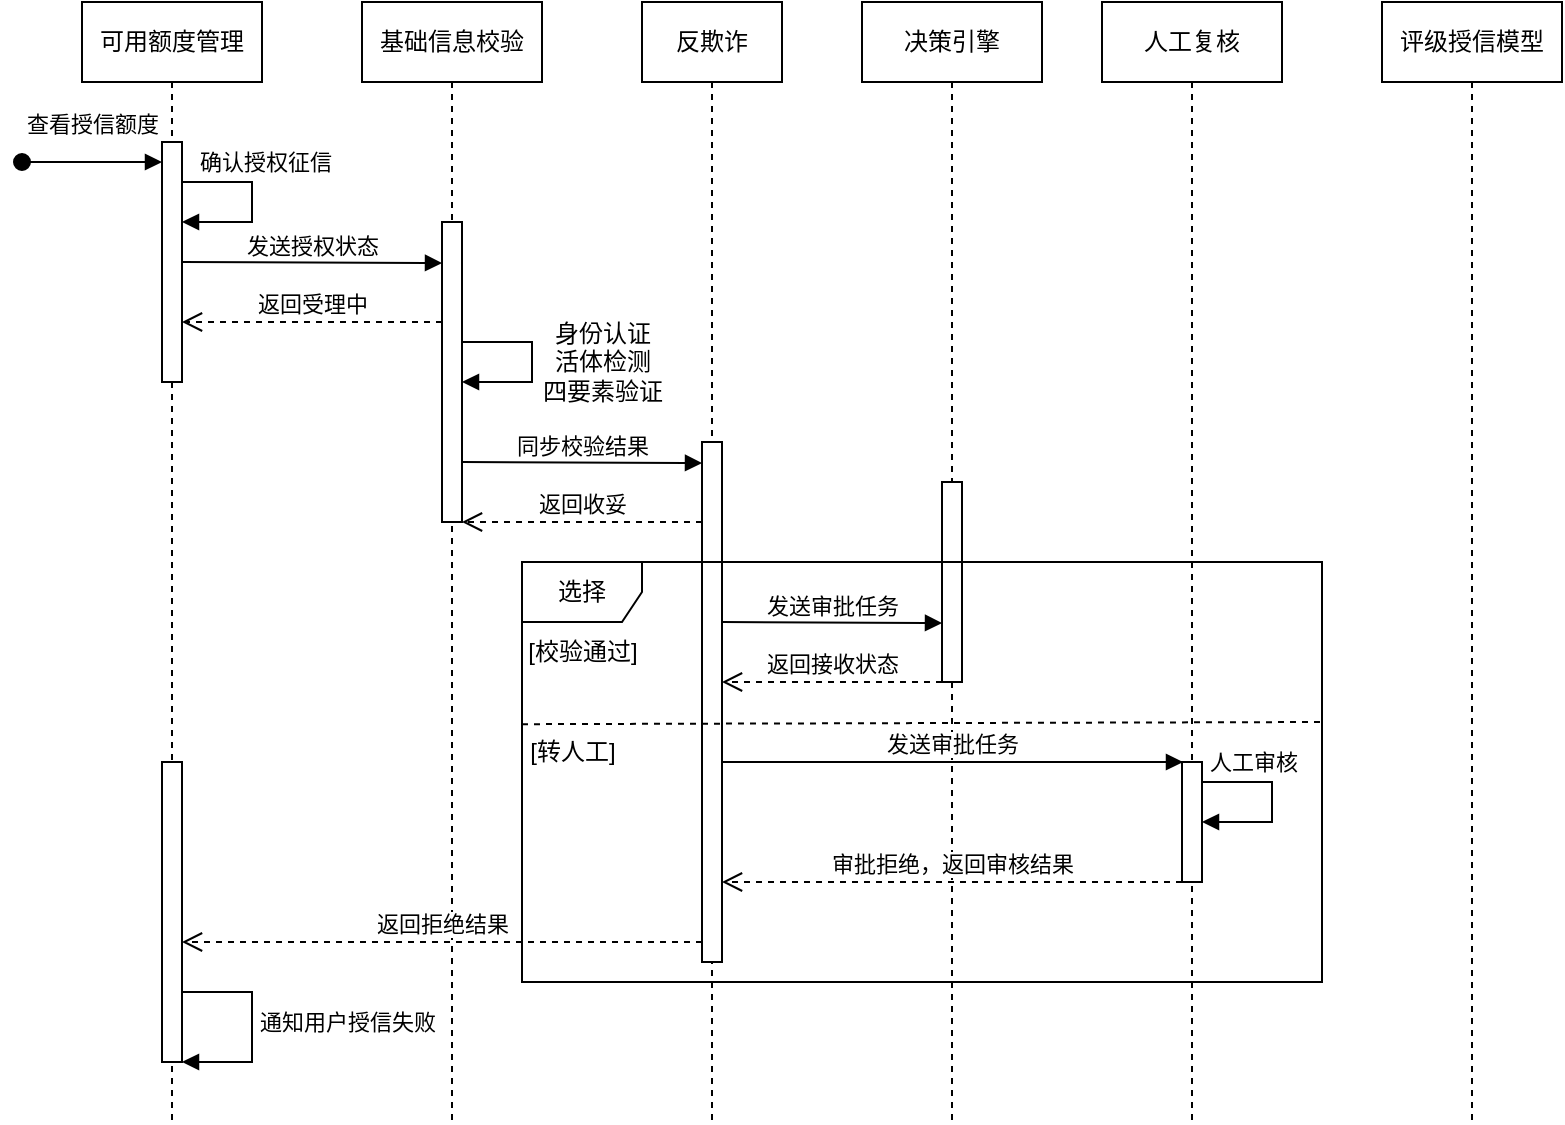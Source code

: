 <mxfile version="22.0.6" type="github">
  <diagram name="第 1 页" id="xwv31RPVGq02u_BUmo36">
    <mxGraphModel dx="1173" dy="772" grid="1" gridSize="10" guides="1" tooltips="1" connect="1" arrows="1" fold="1" page="1" pageScale="1" pageWidth="827" pageHeight="1169" math="0" shadow="0">
      <root>
        <mxCell id="0" />
        <mxCell id="1" parent="0" />
        <mxCell id="psqMjh_VG05WW_Cjcmjr-1" value="可用额度管理" style="shape=umlLifeline;perimeter=lifelinePerimeter;whiteSpace=wrap;html=1;container=1;dropTarget=0;collapsible=0;recursiveResize=0;outlineConnect=0;portConstraint=eastwest;newEdgeStyle={&quot;edgeStyle&quot;:&quot;elbowEdgeStyle&quot;,&quot;elbow&quot;:&quot;vertical&quot;,&quot;curved&quot;:0,&quot;rounded&quot;:0};" parent="1" vertex="1">
          <mxGeometry x="40" y="90" width="90" height="560" as="geometry" />
        </mxCell>
        <mxCell id="psqMjh_VG05WW_Cjcmjr-2" value="" style="html=1;points=[];perimeter=orthogonalPerimeter;outlineConnect=0;targetShapes=umlLifeline;portConstraint=eastwest;newEdgeStyle={&quot;edgeStyle&quot;:&quot;elbowEdgeStyle&quot;,&quot;elbow&quot;:&quot;vertical&quot;,&quot;curved&quot;:0,&quot;rounded&quot;:0};" parent="psqMjh_VG05WW_Cjcmjr-1" vertex="1">
          <mxGeometry x="40" y="70" width="10" height="120" as="geometry" />
        </mxCell>
        <mxCell id="psqMjh_VG05WW_Cjcmjr-3" value="确认授权征信" style="html=1;align=left;spacingLeft=2;endArrow=block;rounded=0;edgeStyle=orthogonalEdgeStyle;curved=0;rounded=0;" parent="psqMjh_VG05WW_Cjcmjr-1" source="psqMjh_VG05WW_Cjcmjr-2" target="psqMjh_VG05WW_Cjcmjr-2" edge="1">
          <mxGeometry x="-0.889" y="10" relative="1" as="geometry">
            <mxPoint x="60" y="90" as="sourcePoint" />
            <Array as="points">
              <mxPoint x="85" y="90" />
              <mxPoint x="85" y="110" />
            </Array>
            <mxPoint x="60" y="120" as="targetPoint" />
            <mxPoint as="offset" />
          </mxGeometry>
        </mxCell>
        <mxCell id="psqMjh_VG05WW_Cjcmjr-54" value="" style="html=1;points=[];perimeter=orthogonalPerimeter;outlineConnect=0;targetShapes=umlLifeline;portConstraint=eastwest;newEdgeStyle={&quot;edgeStyle&quot;:&quot;elbowEdgeStyle&quot;,&quot;elbow&quot;:&quot;vertical&quot;,&quot;curved&quot;:0,&quot;rounded&quot;:0};" parent="psqMjh_VG05WW_Cjcmjr-1" vertex="1">
          <mxGeometry x="40" y="380" width="10" height="150" as="geometry" />
        </mxCell>
        <mxCell id="psqMjh_VG05WW_Cjcmjr-56" value="通知用户授信失败" style="html=1;align=left;spacingLeft=2;endArrow=block;rounded=0;edgeStyle=orthogonalEdgeStyle;curved=0;rounded=0;" parent="psqMjh_VG05WW_Cjcmjr-1" target="psqMjh_VG05WW_Cjcmjr-54" edge="1">
          <mxGeometry x="-0.048" relative="1" as="geometry">
            <mxPoint x="50" y="495" as="sourcePoint" />
            <Array as="points">
              <mxPoint x="85" y="495" />
              <mxPoint x="85" y="530" />
            </Array>
            <mxPoint x="50" y="515" as="targetPoint" />
            <mxPoint as="offset" />
          </mxGeometry>
        </mxCell>
        <mxCell id="psqMjh_VG05WW_Cjcmjr-5" value="查看授信额度" style="html=1;verticalAlign=bottom;startArrow=oval;startFill=1;endArrow=block;startSize=8;edgeStyle=elbowEdgeStyle;elbow=vertical;curved=0;rounded=0;" parent="1" target="psqMjh_VG05WW_Cjcmjr-2" edge="1">
          <mxGeometry y="10" width="60" relative="1" as="geometry">
            <mxPoint x="10" y="170" as="sourcePoint" />
            <mxPoint x="90" y="170" as="targetPoint" />
            <mxPoint as="offset" />
          </mxGeometry>
        </mxCell>
        <mxCell id="psqMjh_VG05WW_Cjcmjr-6" value="基础信息校验" style="shape=umlLifeline;perimeter=lifelinePerimeter;whiteSpace=wrap;html=1;container=1;dropTarget=0;collapsible=0;recursiveResize=0;outlineConnect=0;portConstraint=eastwest;newEdgeStyle={&quot;edgeStyle&quot;:&quot;elbowEdgeStyle&quot;,&quot;elbow&quot;:&quot;vertical&quot;,&quot;curved&quot;:0,&quot;rounded&quot;:0};" parent="1" vertex="1">
          <mxGeometry x="180" y="90" width="90" height="560" as="geometry" />
        </mxCell>
        <mxCell id="psqMjh_VG05WW_Cjcmjr-7" value="" style="html=1;points=[];perimeter=orthogonalPerimeter;outlineConnect=0;targetShapes=umlLifeline;portConstraint=eastwest;newEdgeStyle={&quot;edgeStyle&quot;:&quot;elbowEdgeStyle&quot;,&quot;elbow&quot;:&quot;vertical&quot;,&quot;curved&quot;:0,&quot;rounded&quot;:0};" parent="psqMjh_VG05WW_Cjcmjr-6" vertex="1">
          <mxGeometry x="40" y="110" width="10" height="150" as="geometry" />
        </mxCell>
        <mxCell id="psqMjh_VG05WW_Cjcmjr-8" value="" style="html=1;align=left;spacingLeft=2;endArrow=block;rounded=0;edgeStyle=orthogonalEdgeStyle;curved=0;rounded=0;" parent="psqMjh_VG05WW_Cjcmjr-6" edge="1">
          <mxGeometry x="-0.889" y="10" relative="1" as="geometry">
            <mxPoint x="50" y="170" as="sourcePoint" />
            <Array as="points">
              <mxPoint x="85" y="170" />
              <mxPoint x="85" y="190" />
            </Array>
            <mxPoint x="50" y="190" as="targetPoint" />
            <mxPoint as="offset" />
          </mxGeometry>
        </mxCell>
        <mxCell id="psqMjh_VG05WW_Cjcmjr-9" value="发送授权状态" style="html=1;verticalAlign=bottom;endArrow=block;edgeStyle=elbowEdgeStyle;elbow=vertical;curved=0;rounded=0;" parent="1" edge="1">
          <mxGeometry width="80" relative="1" as="geometry">
            <mxPoint x="90" y="220" as="sourcePoint" />
            <mxPoint x="220" y="220.5" as="targetPoint" />
            <mxPoint as="offset" />
          </mxGeometry>
        </mxCell>
        <mxCell id="psqMjh_VG05WW_Cjcmjr-10" value="返回受理中" style="html=1;verticalAlign=bottom;endArrow=open;dashed=1;endSize=8;edgeStyle=elbowEdgeStyle;elbow=vertical;curved=0;rounded=0;" parent="1" edge="1">
          <mxGeometry relative="1" as="geometry">
            <mxPoint x="220" y="250" as="sourcePoint" />
            <mxPoint x="90" y="250" as="targetPoint" />
          </mxGeometry>
        </mxCell>
        <mxCell id="psqMjh_VG05WW_Cjcmjr-11" value="反欺诈" style="shape=umlLifeline;perimeter=lifelinePerimeter;whiteSpace=wrap;html=1;container=1;dropTarget=0;collapsible=0;recursiveResize=0;outlineConnect=0;portConstraint=eastwest;newEdgeStyle={&quot;edgeStyle&quot;:&quot;elbowEdgeStyle&quot;,&quot;elbow&quot;:&quot;vertical&quot;,&quot;curved&quot;:0,&quot;rounded&quot;:0};" parent="1" vertex="1">
          <mxGeometry x="320" y="90" width="70" height="560" as="geometry" />
        </mxCell>
        <mxCell id="psqMjh_VG05WW_Cjcmjr-12" value="" style="html=1;points=[];perimeter=orthogonalPerimeter;outlineConnect=0;targetShapes=umlLifeline;portConstraint=eastwest;newEdgeStyle={&quot;edgeStyle&quot;:&quot;elbowEdgeStyle&quot;,&quot;elbow&quot;:&quot;vertical&quot;,&quot;curved&quot;:0,&quot;rounded&quot;:0};" parent="psqMjh_VG05WW_Cjcmjr-11" vertex="1">
          <mxGeometry x="30" y="220" width="10" height="260" as="geometry" />
        </mxCell>
        <mxCell id="psqMjh_VG05WW_Cjcmjr-13" value="同步校验结果" style="html=1;verticalAlign=bottom;endArrow=block;edgeStyle=elbowEdgeStyle;elbow=vertical;curved=0;rounded=0;" parent="1" edge="1">
          <mxGeometry width="80" relative="1" as="geometry">
            <mxPoint x="230" y="320" as="sourcePoint" />
            <mxPoint x="350" y="321" as="targetPoint" />
            <mxPoint as="offset" />
          </mxGeometry>
        </mxCell>
        <mxCell id="psqMjh_VG05WW_Cjcmjr-14" value="返回收妥" style="html=1;verticalAlign=bottom;endArrow=open;dashed=1;endSize=8;edgeStyle=elbowEdgeStyle;elbow=vertical;curved=0;rounded=0;" parent="1" edge="1">
          <mxGeometry relative="1" as="geometry">
            <mxPoint x="350" y="350" as="sourcePoint" />
            <mxPoint x="230" y="350" as="targetPoint" />
          </mxGeometry>
        </mxCell>
        <mxCell id="psqMjh_VG05WW_Cjcmjr-15" value="决策引擎" style="shape=umlLifeline;perimeter=lifelinePerimeter;whiteSpace=wrap;html=1;container=1;dropTarget=0;collapsible=0;recursiveResize=0;outlineConnect=0;portConstraint=eastwest;newEdgeStyle={&quot;edgeStyle&quot;:&quot;elbowEdgeStyle&quot;,&quot;elbow&quot;:&quot;vertical&quot;,&quot;curved&quot;:0,&quot;rounded&quot;:0};" parent="1" vertex="1">
          <mxGeometry x="430" y="90" width="90" height="560" as="geometry" />
        </mxCell>
        <mxCell id="psqMjh_VG05WW_Cjcmjr-16" value="" style="html=1;points=[];perimeter=orthogonalPerimeter;outlineConnect=0;targetShapes=umlLifeline;portConstraint=eastwest;newEdgeStyle={&quot;edgeStyle&quot;:&quot;elbowEdgeStyle&quot;,&quot;elbow&quot;:&quot;vertical&quot;,&quot;curved&quot;:0,&quot;rounded&quot;:0};" parent="psqMjh_VG05WW_Cjcmjr-15" vertex="1">
          <mxGeometry x="40" y="240" width="10" height="100" as="geometry" />
        </mxCell>
        <mxCell id="psqMjh_VG05WW_Cjcmjr-19" value="人工复核" style="shape=umlLifeline;perimeter=lifelinePerimeter;whiteSpace=wrap;html=1;container=1;dropTarget=0;collapsible=0;recursiveResize=0;outlineConnect=0;portConstraint=eastwest;newEdgeStyle={&quot;edgeStyle&quot;:&quot;elbowEdgeStyle&quot;,&quot;elbow&quot;:&quot;vertical&quot;,&quot;curved&quot;:0,&quot;rounded&quot;:0};" parent="1" vertex="1">
          <mxGeometry x="550" y="90" width="90" height="560" as="geometry" />
        </mxCell>
        <mxCell id="psqMjh_VG05WW_Cjcmjr-20" value="" style="html=1;points=[];perimeter=orthogonalPerimeter;outlineConnect=0;targetShapes=umlLifeline;portConstraint=eastwest;newEdgeStyle={&quot;edgeStyle&quot;:&quot;elbowEdgeStyle&quot;,&quot;elbow&quot;:&quot;vertical&quot;,&quot;curved&quot;:0,&quot;rounded&quot;:0};" parent="psqMjh_VG05WW_Cjcmjr-19" vertex="1">
          <mxGeometry x="40" y="380" width="10" height="60" as="geometry" />
        </mxCell>
        <mxCell id="psqMjh_VG05WW_Cjcmjr-21" value="身份认证&lt;br&gt;活体检测&lt;br&gt;四要素验证&lt;br&gt;" style="text;html=1;align=center;verticalAlign=middle;resizable=0;points=[];autosize=1;strokeColor=none;fillColor=none;" parent="1" vertex="1">
          <mxGeometry x="260" y="240" width="80" height="60" as="geometry" />
        </mxCell>
        <mxCell id="psqMjh_VG05WW_Cjcmjr-22" value="选择" style="shape=umlFrame;whiteSpace=wrap;html=1;pointerEvents=0;" parent="1" vertex="1">
          <mxGeometry x="260" y="370" width="400" height="210" as="geometry" />
        </mxCell>
        <mxCell id="psqMjh_VG05WW_Cjcmjr-23" value="" style="endArrow=none;dashed=1;html=1;rounded=0;strokeWidth=1;" parent="1" edge="1">
          <mxGeometry width="50" height="50" relative="1" as="geometry">
            <mxPoint x="260" y="451.09" as="sourcePoint" />
            <mxPoint x="660" y="450" as="targetPoint" />
          </mxGeometry>
        </mxCell>
        <mxCell id="psqMjh_VG05WW_Cjcmjr-24" value="[校验通过]" style="text;html=1;align=center;verticalAlign=middle;resizable=0;points=[];autosize=1;strokeColor=none;fillColor=none;" parent="1" vertex="1">
          <mxGeometry x="250" y="400" width="80" height="30" as="geometry" />
        </mxCell>
        <mxCell id="psqMjh_VG05WW_Cjcmjr-25" value="[转人工]" style="text;html=1;align=center;verticalAlign=middle;resizable=0;points=[];autosize=1;strokeColor=none;fillColor=none;" parent="1" vertex="1">
          <mxGeometry x="250" y="450" width="70" height="30" as="geometry" />
        </mxCell>
        <mxCell id="psqMjh_VG05WW_Cjcmjr-26" value="发送审批任务" style="html=1;verticalAlign=bottom;endArrow=block;edgeStyle=elbowEdgeStyle;elbow=vertical;curved=0;rounded=0;" parent="1" edge="1">
          <mxGeometry width="80" relative="1" as="geometry">
            <mxPoint x="360" y="400" as="sourcePoint" />
            <mxPoint x="470" y="401" as="targetPoint" />
            <mxPoint as="offset" />
          </mxGeometry>
        </mxCell>
        <mxCell id="psqMjh_VG05WW_Cjcmjr-27" value="返回接收状态" style="html=1;verticalAlign=bottom;endArrow=open;dashed=1;endSize=8;edgeStyle=elbowEdgeStyle;elbow=vertical;curved=0;rounded=0;" parent="1" edge="1">
          <mxGeometry relative="1" as="geometry">
            <mxPoint x="470" y="430" as="sourcePoint" />
            <mxPoint x="360" y="430" as="targetPoint" />
          </mxGeometry>
        </mxCell>
        <mxCell id="psqMjh_VG05WW_Cjcmjr-28" value="发送审批任务" style="html=1;verticalAlign=bottom;endArrow=block;edgeStyle=elbowEdgeStyle;elbow=vertical;curved=0;rounded=0;" parent="1" edge="1">
          <mxGeometry width="80" relative="1" as="geometry">
            <mxPoint x="359.5" y="470" as="sourcePoint" />
            <mxPoint x="590.5" y="470" as="targetPoint" />
            <mxPoint as="offset" />
          </mxGeometry>
        </mxCell>
        <mxCell id="psqMjh_VG05WW_Cjcmjr-29" value="人工审核" style="html=1;align=left;spacingLeft=2;endArrow=block;rounded=0;edgeStyle=orthogonalEdgeStyle;curved=0;rounded=0;" parent="1" edge="1">
          <mxGeometry x="-1" y="10" relative="1" as="geometry">
            <mxPoint x="600" y="480" as="sourcePoint" />
            <Array as="points">
              <mxPoint x="635" y="480" />
              <mxPoint x="635" y="500" />
            </Array>
            <mxPoint x="600" y="500" as="targetPoint" />
            <mxPoint as="offset" />
          </mxGeometry>
        </mxCell>
        <mxCell id="psqMjh_VG05WW_Cjcmjr-30" value="审批拒绝，返回审核结果" style="html=1;verticalAlign=bottom;endArrow=open;dashed=1;endSize=8;edgeStyle=elbowEdgeStyle;elbow=vertical;curved=0;rounded=0;" parent="1" edge="1">
          <mxGeometry relative="1" as="geometry">
            <mxPoint x="590" y="530" as="sourcePoint" />
            <mxPoint x="360" y="530" as="targetPoint" />
          </mxGeometry>
        </mxCell>
        <mxCell id="psqMjh_VG05WW_Cjcmjr-38" value="评级授信模型" style="shape=umlLifeline;perimeter=lifelinePerimeter;whiteSpace=wrap;html=1;container=1;dropTarget=0;collapsible=0;recursiveResize=0;outlineConnect=0;portConstraint=eastwest;newEdgeStyle={&quot;edgeStyle&quot;:&quot;elbowEdgeStyle&quot;,&quot;elbow&quot;:&quot;vertical&quot;,&quot;curved&quot;:0,&quot;rounded&quot;:0};" parent="1" vertex="1">
          <mxGeometry x="690" y="90" width="90" height="560" as="geometry" />
        </mxCell>
        <mxCell id="psqMjh_VG05WW_Cjcmjr-55" value="返回拒绝结果" style="html=1;verticalAlign=bottom;endArrow=open;dashed=1;endSize=8;edgeStyle=elbowEdgeStyle;elbow=vertical;curved=0;rounded=0;" parent="1" source="psqMjh_VG05WW_Cjcmjr-12" edge="1">
          <mxGeometry relative="1" as="geometry">
            <mxPoint x="320" y="560" as="sourcePoint" />
            <mxPoint x="90" y="560" as="targetPoint" />
          </mxGeometry>
        </mxCell>
      </root>
    </mxGraphModel>
  </diagram>
</mxfile>
